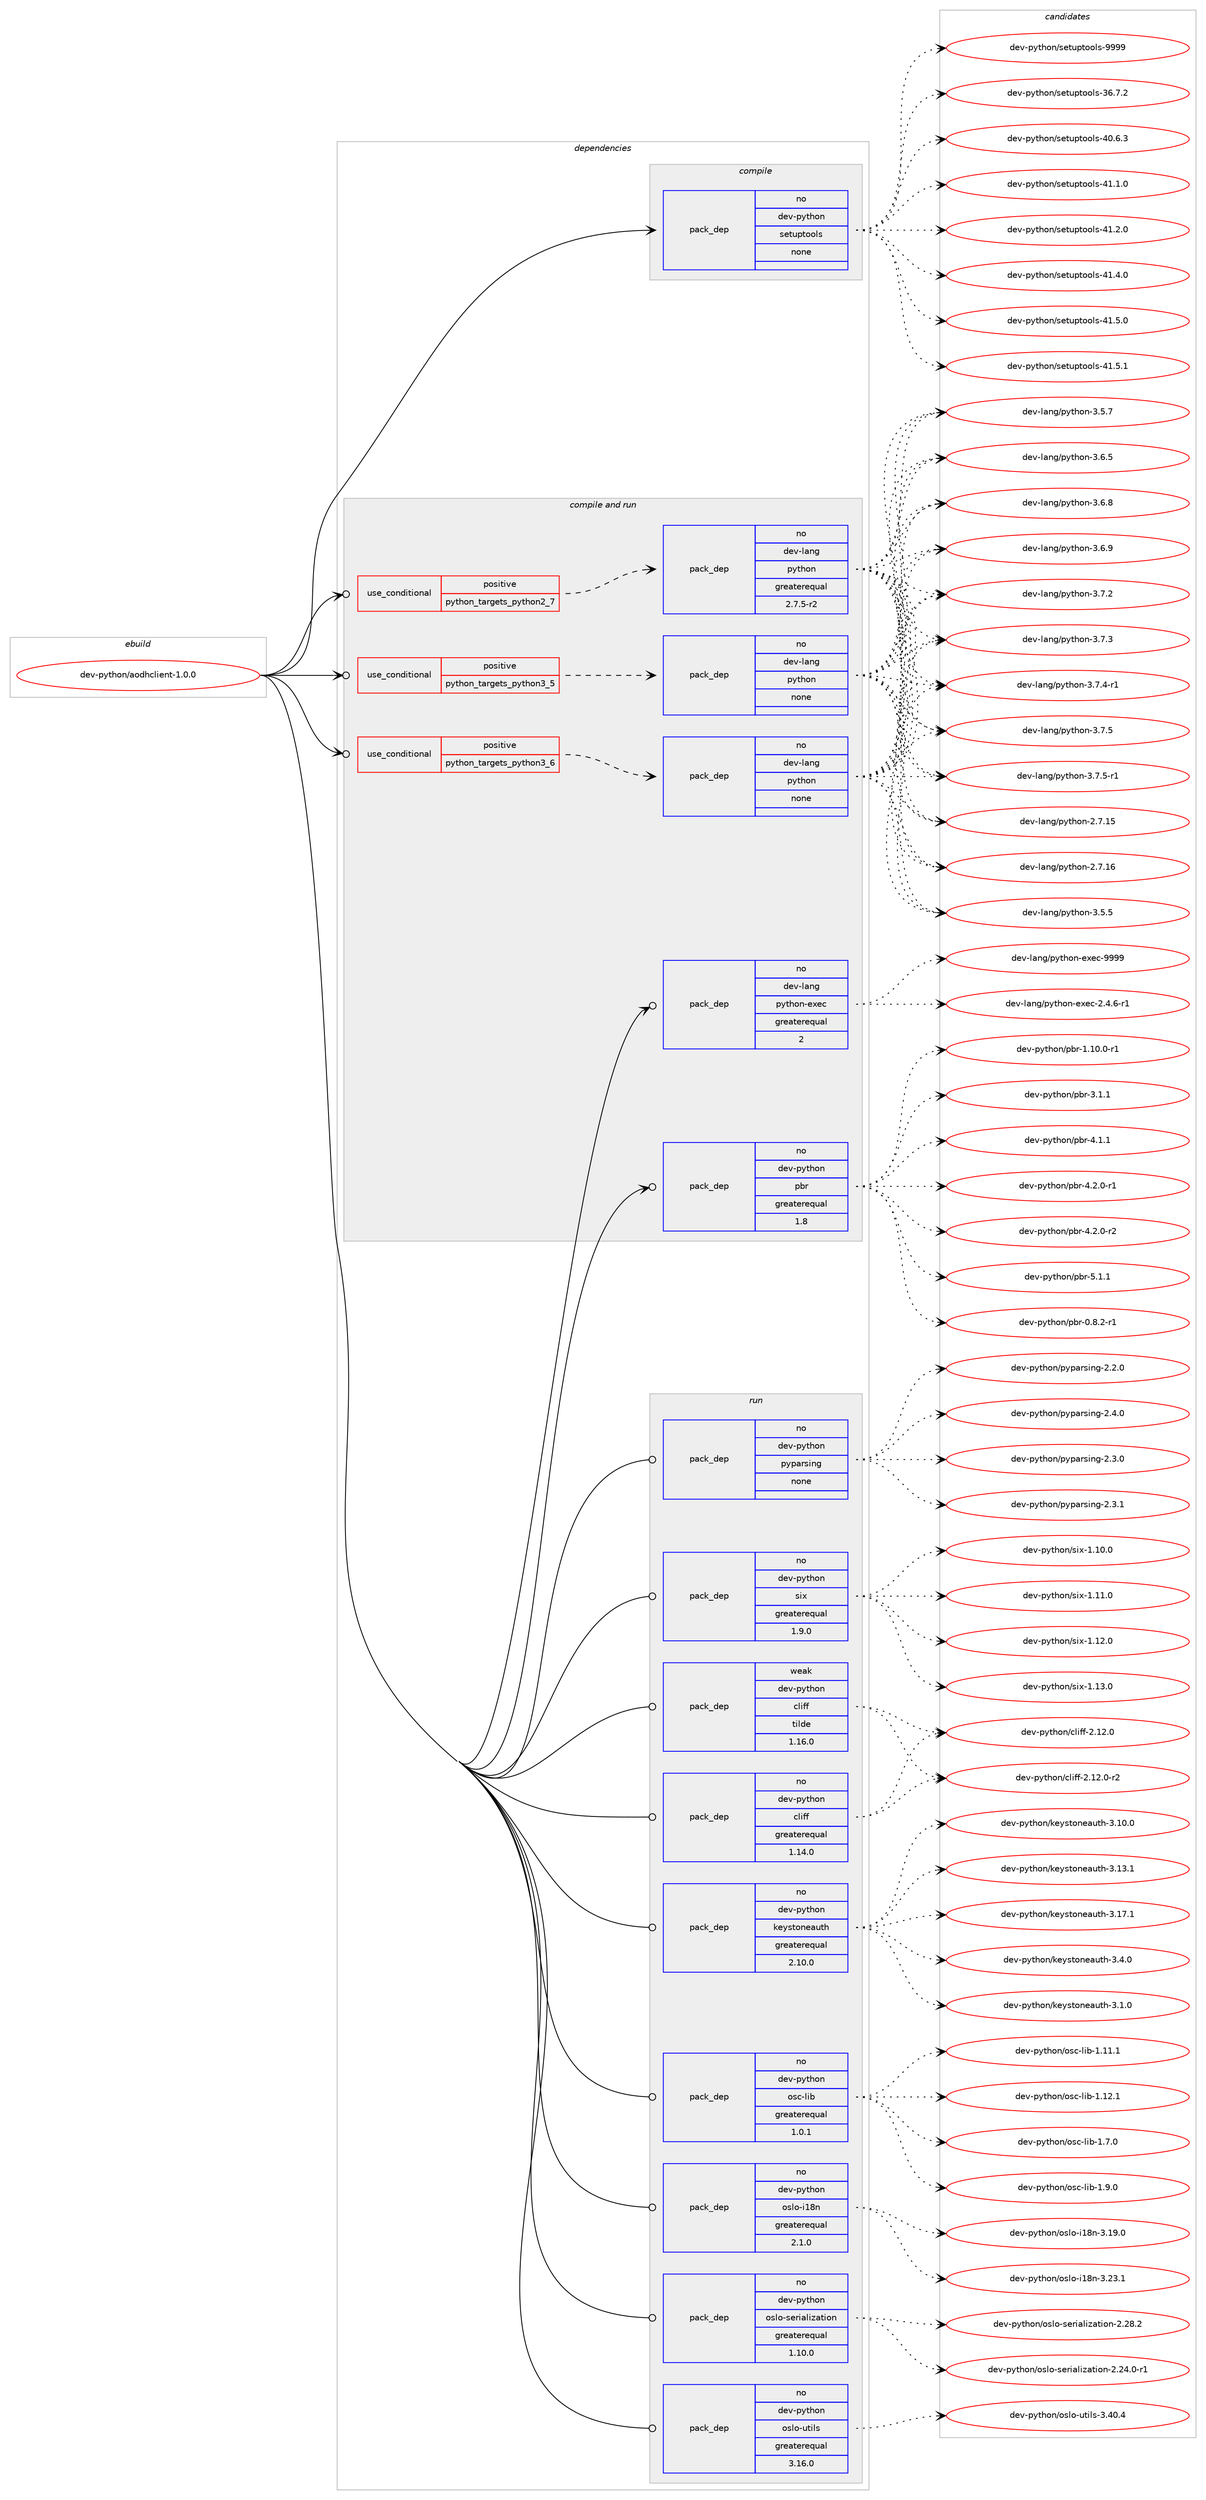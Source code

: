 digraph prolog {

# *************
# Graph options
# *************

newrank=true;
concentrate=true;
compound=true;
graph [rankdir=LR,fontname=Helvetica,fontsize=10,ranksep=1.5];#, ranksep=2.5, nodesep=0.2];
edge  [arrowhead=vee];
node  [fontname=Helvetica,fontsize=10];

# **********
# The ebuild
# **********

subgraph cluster_leftcol {
color=gray;
rank=same;
label=<<i>ebuild</i>>;
id [label="dev-python/aodhclient-1.0.0", color=red, width=4, href="../dev-python/aodhclient-1.0.0.svg"];
}

# ****************
# The dependencies
# ****************

subgraph cluster_midcol {
color=gray;
label=<<i>dependencies</i>>;
subgraph cluster_compile {
fillcolor="#eeeeee";
style=filled;
label=<<i>compile</i>>;
subgraph pack446320 {
dependency594239 [label=<<TABLE BORDER="0" CELLBORDER="1" CELLSPACING="0" CELLPADDING="4" WIDTH="220"><TR><TD ROWSPAN="6" CELLPADDING="30">pack_dep</TD></TR><TR><TD WIDTH="110">no</TD></TR><TR><TD>dev-python</TD></TR><TR><TD>setuptools</TD></TR><TR><TD>none</TD></TR><TR><TD></TD></TR></TABLE>>, shape=none, color=blue];
}
id:e -> dependency594239:w [weight=20,style="solid",arrowhead="vee"];
}
subgraph cluster_compileandrun {
fillcolor="#eeeeee";
style=filled;
label=<<i>compile and run</i>>;
subgraph cond136147 {
dependency594240 [label=<<TABLE BORDER="0" CELLBORDER="1" CELLSPACING="0" CELLPADDING="4"><TR><TD ROWSPAN="3" CELLPADDING="10">use_conditional</TD></TR><TR><TD>positive</TD></TR><TR><TD>python_targets_python2_7</TD></TR></TABLE>>, shape=none, color=red];
subgraph pack446321 {
dependency594241 [label=<<TABLE BORDER="0" CELLBORDER="1" CELLSPACING="0" CELLPADDING="4" WIDTH="220"><TR><TD ROWSPAN="6" CELLPADDING="30">pack_dep</TD></TR><TR><TD WIDTH="110">no</TD></TR><TR><TD>dev-lang</TD></TR><TR><TD>python</TD></TR><TR><TD>greaterequal</TD></TR><TR><TD>2.7.5-r2</TD></TR></TABLE>>, shape=none, color=blue];
}
dependency594240:e -> dependency594241:w [weight=20,style="dashed",arrowhead="vee"];
}
id:e -> dependency594240:w [weight=20,style="solid",arrowhead="odotvee"];
subgraph cond136148 {
dependency594242 [label=<<TABLE BORDER="0" CELLBORDER="1" CELLSPACING="0" CELLPADDING="4"><TR><TD ROWSPAN="3" CELLPADDING="10">use_conditional</TD></TR><TR><TD>positive</TD></TR><TR><TD>python_targets_python3_5</TD></TR></TABLE>>, shape=none, color=red];
subgraph pack446322 {
dependency594243 [label=<<TABLE BORDER="0" CELLBORDER="1" CELLSPACING="0" CELLPADDING="4" WIDTH="220"><TR><TD ROWSPAN="6" CELLPADDING="30">pack_dep</TD></TR><TR><TD WIDTH="110">no</TD></TR><TR><TD>dev-lang</TD></TR><TR><TD>python</TD></TR><TR><TD>none</TD></TR><TR><TD></TD></TR></TABLE>>, shape=none, color=blue];
}
dependency594242:e -> dependency594243:w [weight=20,style="dashed",arrowhead="vee"];
}
id:e -> dependency594242:w [weight=20,style="solid",arrowhead="odotvee"];
subgraph cond136149 {
dependency594244 [label=<<TABLE BORDER="0" CELLBORDER="1" CELLSPACING="0" CELLPADDING="4"><TR><TD ROWSPAN="3" CELLPADDING="10">use_conditional</TD></TR><TR><TD>positive</TD></TR><TR><TD>python_targets_python3_6</TD></TR></TABLE>>, shape=none, color=red];
subgraph pack446323 {
dependency594245 [label=<<TABLE BORDER="0" CELLBORDER="1" CELLSPACING="0" CELLPADDING="4" WIDTH="220"><TR><TD ROWSPAN="6" CELLPADDING="30">pack_dep</TD></TR><TR><TD WIDTH="110">no</TD></TR><TR><TD>dev-lang</TD></TR><TR><TD>python</TD></TR><TR><TD>none</TD></TR><TR><TD></TD></TR></TABLE>>, shape=none, color=blue];
}
dependency594244:e -> dependency594245:w [weight=20,style="dashed",arrowhead="vee"];
}
id:e -> dependency594244:w [weight=20,style="solid",arrowhead="odotvee"];
subgraph pack446324 {
dependency594246 [label=<<TABLE BORDER="0" CELLBORDER="1" CELLSPACING="0" CELLPADDING="4" WIDTH="220"><TR><TD ROWSPAN="6" CELLPADDING="30">pack_dep</TD></TR><TR><TD WIDTH="110">no</TD></TR><TR><TD>dev-lang</TD></TR><TR><TD>python-exec</TD></TR><TR><TD>greaterequal</TD></TR><TR><TD>2</TD></TR></TABLE>>, shape=none, color=blue];
}
id:e -> dependency594246:w [weight=20,style="solid",arrowhead="odotvee"];
subgraph pack446325 {
dependency594247 [label=<<TABLE BORDER="0" CELLBORDER="1" CELLSPACING="0" CELLPADDING="4" WIDTH="220"><TR><TD ROWSPAN="6" CELLPADDING="30">pack_dep</TD></TR><TR><TD WIDTH="110">no</TD></TR><TR><TD>dev-python</TD></TR><TR><TD>pbr</TD></TR><TR><TD>greaterequal</TD></TR><TR><TD>1.8</TD></TR></TABLE>>, shape=none, color=blue];
}
id:e -> dependency594247:w [weight=20,style="solid",arrowhead="odotvee"];
}
subgraph cluster_run {
fillcolor="#eeeeee";
style=filled;
label=<<i>run</i>>;
subgraph pack446326 {
dependency594248 [label=<<TABLE BORDER="0" CELLBORDER="1" CELLSPACING="0" CELLPADDING="4" WIDTH="220"><TR><TD ROWSPAN="6" CELLPADDING="30">pack_dep</TD></TR><TR><TD WIDTH="110">no</TD></TR><TR><TD>dev-python</TD></TR><TR><TD>cliff</TD></TR><TR><TD>greaterequal</TD></TR><TR><TD>1.14.0</TD></TR></TABLE>>, shape=none, color=blue];
}
id:e -> dependency594248:w [weight=20,style="solid",arrowhead="odot"];
subgraph pack446327 {
dependency594249 [label=<<TABLE BORDER="0" CELLBORDER="1" CELLSPACING="0" CELLPADDING="4" WIDTH="220"><TR><TD ROWSPAN="6" CELLPADDING="30">pack_dep</TD></TR><TR><TD WIDTH="110">no</TD></TR><TR><TD>dev-python</TD></TR><TR><TD>keystoneauth</TD></TR><TR><TD>greaterequal</TD></TR><TR><TD>2.10.0</TD></TR></TABLE>>, shape=none, color=blue];
}
id:e -> dependency594249:w [weight=20,style="solid",arrowhead="odot"];
subgraph pack446328 {
dependency594250 [label=<<TABLE BORDER="0" CELLBORDER="1" CELLSPACING="0" CELLPADDING="4" WIDTH="220"><TR><TD ROWSPAN="6" CELLPADDING="30">pack_dep</TD></TR><TR><TD WIDTH="110">no</TD></TR><TR><TD>dev-python</TD></TR><TR><TD>osc-lib</TD></TR><TR><TD>greaterequal</TD></TR><TR><TD>1.0.1</TD></TR></TABLE>>, shape=none, color=blue];
}
id:e -> dependency594250:w [weight=20,style="solid",arrowhead="odot"];
subgraph pack446329 {
dependency594251 [label=<<TABLE BORDER="0" CELLBORDER="1" CELLSPACING="0" CELLPADDING="4" WIDTH="220"><TR><TD ROWSPAN="6" CELLPADDING="30">pack_dep</TD></TR><TR><TD WIDTH="110">no</TD></TR><TR><TD>dev-python</TD></TR><TR><TD>oslo-i18n</TD></TR><TR><TD>greaterequal</TD></TR><TR><TD>2.1.0</TD></TR></TABLE>>, shape=none, color=blue];
}
id:e -> dependency594251:w [weight=20,style="solid",arrowhead="odot"];
subgraph pack446330 {
dependency594252 [label=<<TABLE BORDER="0" CELLBORDER="1" CELLSPACING="0" CELLPADDING="4" WIDTH="220"><TR><TD ROWSPAN="6" CELLPADDING="30">pack_dep</TD></TR><TR><TD WIDTH="110">no</TD></TR><TR><TD>dev-python</TD></TR><TR><TD>oslo-serialization</TD></TR><TR><TD>greaterequal</TD></TR><TR><TD>1.10.0</TD></TR></TABLE>>, shape=none, color=blue];
}
id:e -> dependency594252:w [weight=20,style="solid",arrowhead="odot"];
subgraph pack446331 {
dependency594253 [label=<<TABLE BORDER="0" CELLBORDER="1" CELLSPACING="0" CELLPADDING="4" WIDTH="220"><TR><TD ROWSPAN="6" CELLPADDING="30">pack_dep</TD></TR><TR><TD WIDTH="110">no</TD></TR><TR><TD>dev-python</TD></TR><TR><TD>oslo-utils</TD></TR><TR><TD>greaterequal</TD></TR><TR><TD>3.16.0</TD></TR></TABLE>>, shape=none, color=blue];
}
id:e -> dependency594253:w [weight=20,style="solid",arrowhead="odot"];
subgraph pack446332 {
dependency594254 [label=<<TABLE BORDER="0" CELLBORDER="1" CELLSPACING="0" CELLPADDING="4" WIDTH="220"><TR><TD ROWSPAN="6" CELLPADDING="30">pack_dep</TD></TR><TR><TD WIDTH="110">no</TD></TR><TR><TD>dev-python</TD></TR><TR><TD>pyparsing</TD></TR><TR><TD>none</TD></TR><TR><TD></TD></TR></TABLE>>, shape=none, color=blue];
}
id:e -> dependency594254:w [weight=20,style="solid",arrowhead="odot"];
subgraph pack446333 {
dependency594255 [label=<<TABLE BORDER="0" CELLBORDER="1" CELLSPACING="0" CELLPADDING="4" WIDTH="220"><TR><TD ROWSPAN="6" CELLPADDING="30">pack_dep</TD></TR><TR><TD WIDTH="110">no</TD></TR><TR><TD>dev-python</TD></TR><TR><TD>six</TD></TR><TR><TD>greaterequal</TD></TR><TR><TD>1.9.0</TD></TR></TABLE>>, shape=none, color=blue];
}
id:e -> dependency594255:w [weight=20,style="solid",arrowhead="odot"];
subgraph pack446334 {
dependency594256 [label=<<TABLE BORDER="0" CELLBORDER="1" CELLSPACING="0" CELLPADDING="4" WIDTH="220"><TR><TD ROWSPAN="6" CELLPADDING="30">pack_dep</TD></TR><TR><TD WIDTH="110">weak</TD></TR><TR><TD>dev-python</TD></TR><TR><TD>cliff</TD></TR><TR><TD>tilde</TD></TR><TR><TD>1.16.0</TD></TR></TABLE>>, shape=none, color=blue];
}
id:e -> dependency594256:w [weight=20,style="solid",arrowhead="odot"];
}
}

# **************
# The candidates
# **************

subgraph cluster_choices {
rank=same;
color=gray;
label=<<i>candidates</i>>;

subgraph choice446320 {
color=black;
nodesep=1;
choice100101118451121211161041111104711510111611711211611111110811545515446554650 [label="dev-python/setuptools-36.7.2", color=red, width=4,href="../dev-python/setuptools-36.7.2.svg"];
choice100101118451121211161041111104711510111611711211611111110811545524846544651 [label="dev-python/setuptools-40.6.3", color=red, width=4,href="../dev-python/setuptools-40.6.3.svg"];
choice100101118451121211161041111104711510111611711211611111110811545524946494648 [label="dev-python/setuptools-41.1.0", color=red, width=4,href="../dev-python/setuptools-41.1.0.svg"];
choice100101118451121211161041111104711510111611711211611111110811545524946504648 [label="dev-python/setuptools-41.2.0", color=red, width=4,href="../dev-python/setuptools-41.2.0.svg"];
choice100101118451121211161041111104711510111611711211611111110811545524946524648 [label="dev-python/setuptools-41.4.0", color=red, width=4,href="../dev-python/setuptools-41.4.0.svg"];
choice100101118451121211161041111104711510111611711211611111110811545524946534648 [label="dev-python/setuptools-41.5.0", color=red, width=4,href="../dev-python/setuptools-41.5.0.svg"];
choice100101118451121211161041111104711510111611711211611111110811545524946534649 [label="dev-python/setuptools-41.5.1", color=red, width=4,href="../dev-python/setuptools-41.5.1.svg"];
choice10010111845112121116104111110471151011161171121161111111081154557575757 [label="dev-python/setuptools-9999", color=red, width=4,href="../dev-python/setuptools-9999.svg"];
dependency594239:e -> choice100101118451121211161041111104711510111611711211611111110811545515446554650:w [style=dotted,weight="100"];
dependency594239:e -> choice100101118451121211161041111104711510111611711211611111110811545524846544651:w [style=dotted,weight="100"];
dependency594239:e -> choice100101118451121211161041111104711510111611711211611111110811545524946494648:w [style=dotted,weight="100"];
dependency594239:e -> choice100101118451121211161041111104711510111611711211611111110811545524946504648:w [style=dotted,weight="100"];
dependency594239:e -> choice100101118451121211161041111104711510111611711211611111110811545524946524648:w [style=dotted,weight="100"];
dependency594239:e -> choice100101118451121211161041111104711510111611711211611111110811545524946534648:w [style=dotted,weight="100"];
dependency594239:e -> choice100101118451121211161041111104711510111611711211611111110811545524946534649:w [style=dotted,weight="100"];
dependency594239:e -> choice10010111845112121116104111110471151011161171121161111111081154557575757:w [style=dotted,weight="100"];
}
subgraph choice446321 {
color=black;
nodesep=1;
choice10010111845108971101034711212111610411111045504655464953 [label="dev-lang/python-2.7.15", color=red, width=4,href="../dev-lang/python-2.7.15.svg"];
choice10010111845108971101034711212111610411111045504655464954 [label="dev-lang/python-2.7.16", color=red, width=4,href="../dev-lang/python-2.7.16.svg"];
choice100101118451089711010347112121116104111110455146534653 [label="dev-lang/python-3.5.5", color=red, width=4,href="../dev-lang/python-3.5.5.svg"];
choice100101118451089711010347112121116104111110455146534655 [label="dev-lang/python-3.5.7", color=red, width=4,href="../dev-lang/python-3.5.7.svg"];
choice100101118451089711010347112121116104111110455146544653 [label="dev-lang/python-3.6.5", color=red, width=4,href="../dev-lang/python-3.6.5.svg"];
choice100101118451089711010347112121116104111110455146544656 [label="dev-lang/python-3.6.8", color=red, width=4,href="../dev-lang/python-3.6.8.svg"];
choice100101118451089711010347112121116104111110455146544657 [label="dev-lang/python-3.6.9", color=red, width=4,href="../dev-lang/python-3.6.9.svg"];
choice100101118451089711010347112121116104111110455146554650 [label="dev-lang/python-3.7.2", color=red, width=4,href="../dev-lang/python-3.7.2.svg"];
choice100101118451089711010347112121116104111110455146554651 [label="dev-lang/python-3.7.3", color=red, width=4,href="../dev-lang/python-3.7.3.svg"];
choice1001011184510897110103471121211161041111104551465546524511449 [label="dev-lang/python-3.7.4-r1", color=red, width=4,href="../dev-lang/python-3.7.4-r1.svg"];
choice100101118451089711010347112121116104111110455146554653 [label="dev-lang/python-3.7.5", color=red, width=4,href="../dev-lang/python-3.7.5.svg"];
choice1001011184510897110103471121211161041111104551465546534511449 [label="dev-lang/python-3.7.5-r1", color=red, width=4,href="../dev-lang/python-3.7.5-r1.svg"];
dependency594241:e -> choice10010111845108971101034711212111610411111045504655464953:w [style=dotted,weight="100"];
dependency594241:e -> choice10010111845108971101034711212111610411111045504655464954:w [style=dotted,weight="100"];
dependency594241:e -> choice100101118451089711010347112121116104111110455146534653:w [style=dotted,weight="100"];
dependency594241:e -> choice100101118451089711010347112121116104111110455146534655:w [style=dotted,weight="100"];
dependency594241:e -> choice100101118451089711010347112121116104111110455146544653:w [style=dotted,weight="100"];
dependency594241:e -> choice100101118451089711010347112121116104111110455146544656:w [style=dotted,weight="100"];
dependency594241:e -> choice100101118451089711010347112121116104111110455146544657:w [style=dotted,weight="100"];
dependency594241:e -> choice100101118451089711010347112121116104111110455146554650:w [style=dotted,weight="100"];
dependency594241:e -> choice100101118451089711010347112121116104111110455146554651:w [style=dotted,weight="100"];
dependency594241:e -> choice1001011184510897110103471121211161041111104551465546524511449:w [style=dotted,weight="100"];
dependency594241:e -> choice100101118451089711010347112121116104111110455146554653:w [style=dotted,weight="100"];
dependency594241:e -> choice1001011184510897110103471121211161041111104551465546534511449:w [style=dotted,weight="100"];
}
subgraph choice446322 {
color=black;
nodesep=1;
choice10010111845108971101034711212111610411111045504655464953 [label="dev-lang/python-2.7.15", color=red, width=4,href="../dev-lang/python-2.7.15.svg"];
choice10010111845108971101034711212111610411111045504655464954 [label="dev-lang/python-2.7.16", color=red, width=4,href="../dev-lang/python-2.7.16.svg"];
choice100101118451089711010347112121116104111110455146534653 [label="dev-lang/python-3.5.5", color=red, width=4,href="../dev-lang/python-3.5.5.svg"];
choice100101118451089711010347112121116104111110455146534655 [label="dev-lang/python-3.5.7", color=red, width=4,href="../dev-lang/python-3.5.7.svg"];
choice100101118451089711010347112121116104111110455146544653 [label="dev-lang/python-3.6.5", color=red, width=4,href="../dev-lang/python-3.6.5.svg"];
choice100101118451089711010347112121116104111110455146544656 [label="dev-lang/python-3.6.8", color=red, width=4,href="../dev-lang/python-3.6.8.svg"];
choice100101118451089711010347112121116104111110455146544657 [label="dev-lang/python-3.6.9", color=red, width=4,href="../dev-lang/python-3.6.9.svg"];
choice100101118451089711010347112121116104111110455146554650 [label="dev-lang/python-3.7.2", color=red, width=4,href="../dev-lang/python-3.7.2.svg"];
choice100101118451089711010347112121116104111110455146554651 [label="dev-lang/python-3.7.3", color=red, width=4,href="../dev-lang/python-3.7.3.svg"];
choice1001011184510897110103471121211161041111104551465546524511449 [label="dev-lang/python-3.7.4-r1", color=red, width=4,href="../dev-lang/python-3.7.4-r1.svg"];
choice100101118451089711010347112121116104111110455146554653 [label="dev-lang/python-3.7.5", color=red, width=4,href="../dev-lang/python-3.7.5.svg"];
choice1001011184510897110103471121211161041111104551465546534511449 [label="dev-lang/python-3.7.5-r1", color=red, width=4,href="../dev-lang/python-3.7.5-r1.svg"];
dependency594243:e -> choice10010111845108971101034711212111610411111045504655464953:w [style=dotted,weight="100"];
dependency594243:e -> choice10010111845108971101034711212111610411111045504655464954:w [style=dotted,weight="100"];
dependency594243:e -> choice100101118451089711010347112121116104111110455146534653:w [style=dotted,weight="100"];
dependency594243:e -> choice100101118451089711010347112121116104111110455146534655:w [style=dotted,weight="100"];
dependency594243:e -> choice100101118451089711010347112121116104111110455146544653:w [style=dotted,weight="100"];
dependency594243:e -> choice100101118451089711010347112121116104111110455146544656:w [style=dotted,weight="100"];
dependency594243:e -> choice100101118451089711010347112121116104111110455146544657:w [style=dotted,weight="100"];
dependency594243:e -> choice100101118451089711010347112121116104111110455146554650:w [style=dotted,weight="100"];
dependency594243:e -> choice100101118451089711010347112121116104111110455146554651:w [style=dotted,weight="100"];
dependency594243:e -> choice1001011184510897110103471121211161041111104551465546524511449:w [style=dotted,weight="100"];
dependency594243:e -> choice100101118451089711010347112121116104111110455146554653:w [style=dotted,weight="100"];
dependency594243:e -> choice1001011184510897110103471121211161041111104551465546534511449:w [style=dotted,weight="100"];
}
subgraph choice446323 {
color=black;
nodesep=1;
choice10010111845108971101034711212111610411111045504655464953 [label="dev-lang/python-2.7.15", color=red, width=4,href="../dev-lang/python-2.7.15.svg"];
choice10010111845108971101034711212111610411111045504655464954 [label="dev-lang/python-2.7.16", color=red, width=4,href="../dev-lang/python-2.7.16.svg"];
choice100101118451089711010347112121116104111110455146534653 [label="dev-lang/python-3.5.5", color=red, width=4,href="../dev-lang/python-3.5.5.svg"];
choice100101118451089711010347112121116104111110455146534655 [label="dev-lang/python-3.5.7", color=red, width=4,href="../dev-lang/python-3.5.7.svg"];
choice100101118451089711010347112121116104111110455146544653 [label="dev-lang/python-3.6.5", color=red, width=4,href="../dev-lang/python-3.6.5.svg"];
choice100101118451089711010347112121116104111110455146544656 [label="dev-lang/python-3.6.8", color=red, width=4,href="../dev-lang/python-3.6.8.svg"];
choice100101118451089711010347112121116104111110455146544657 [label="dev-lang/python-3.6.9", color=red, width=4,href="../dev-lang/python-3.6.9.svg"];
choice100101118451089711010347112121116104111110455146554650 [label="dev-lang/python-3.7.2", color=red, width=4,href="../dev-lang/python-3.7.2.svg"];
choice100101118451089711010347112121116104111110455146554651 [label="dev-lang/python-3.7.3", color=red, width=4,href="../dev-lang/python-3.7.3.svg"];
choice1001011184510897110103471121211161041111104551465546524511449 [label="dev-lang/python-3.7.4-r1", color=red, width=4,href="../dev-lang/python-3.7.4-r1.svg"];
choice100101118451089711010347112121116104111110455146554653 [label="dev-lang/python-3.7.5", color=red, width=4,href="../dev-lang/python-3.7.5.svg"];
choice1001011184510897110103471121211161041111104551465546534511449 [label="dev-lang/python-3.7.5-r1", color=red, width=4,href="../dev-lang/python-3.7.5-r1.svg"];
dependency594245:e -> choice10010111845108971101034711212111610411111045504655464953:w [style=dotted,weight="100"];
dependency594245:e -> choice10010111845108971101034711212111610411111045504655464954:w [style=dotted,weight="100"];
dependency594245:e -> choice100101118451089711010347112121116104111110455146534653:w [style=dotted,weight="100"];
dependency594245:e -> choice100101118451089711010347112121116104111110455146534655:w [style=dotted,weight="100"];
dependency594245:e -> choice100101118451089711010347112121116104111110455146544653:w [style=dotted,weight="100"];
dependency594245:e -> choice100101118451089711010347112121116104111110455146544656:w [style=dotted,weight="100"];
dependency594245:e -> choice100101118451089711010347112121116104111110455146544657:w [style=dotted,weight="100"];
dependency594245:e -> choice100101118451089711010347112121116104111110455146554650:w [style=dotted,weight="100"];
dependency594245:e -> choice100101118451089711010347112121116104111110455146554651:w [style=dotted,weight="100"];
dependency594245:e -> choice1001011184510897110103471121211161041111104551465546524511449:w [style=dotted,weight="100"];
dependency594245:e -> choice100101118451089711010347112121116104111110455146554653:w [style=dotted,weight="100"];
dependency594245:e -> choice1001011184510897110103471121211161041111104551465546534511449:w [style=dotted,weight="100"];
}
subgraph choice446324 {
color=black;
nodesep=1;
choice10010111845108971101034711212111610411111045101120101994550465246544511449 [label="dev-lang/python-exec-2.4.6-r1", color=red, width=4,href="../dev-lang/python-exec-2.4.6-r1.svg"];
choice10010111845108971101034711212111610411111045101120101994557575757 [label="dev-lang/python-exec-9999", color=red, width=4,href="../dev-lang/python-exec-9999.svg"];
dependency594246:e -> choice10010111845108971101034711212111610411111045101120101994550465246544511449:w [style=dotted,weight="100"];
dependency594246:e -> choice10010111845108971101034711212111610411111045101120101994557575757:w [style=dotted,weight="100"];
}
subgraph choice446325 {
color=black;
nodesep=1;
choice1001011184511212111610411111047112981144548465646504511449 [label="dev-python/pbr-0.8.2-r1", color=red, width=4,href="../dev-python/pbr-0.8.2-r1.svg"];
choice100101118451121211161041111104711298114454946494846484511449 [label="dev-python/pbr-1.10.0-r1", color=red, width=4,href="../dev-python/pbr-1.10.0-r1.svg"];
choice100101118451121211161041111104711298114455146494649 [label="dev-python/pbr-3.1.1", color=red, width=4,href="../dev-python/pbr-3.1.1.svg"];
choice100101118451121211161041111104711298114455246494649 [label="dev-python/pbr-4.1.1", color=red, width=4,href="../dev-python/pbr-4.1.1.svg"];
choice1001011184511212111610411111047112981144552465046484511449 [label="dev-python/pbr-4.2.0-r1", color=red, width=4,href="../dev-python/pbr-4.2.0-r1.svg"];
choice1001011184511212111610411111047112981144552465046484511450 [label="dev-python/pbr-4.2.0-r2", color=red, width=4,href="../dev-python/pbr-4.2.0-r2.svg"];
choice100101118451121211161041111104711298114455346494649 [label="dev-python/pbr-5.1.1", color=red, width=4,href="../dev-python/pbr-5.1.1.svg"];
dependency594247:e -> choice1001011184511212111610411111047112981144548465646504511449:w [style=dotted,weight="100"];
dependency594247:e -> choice100101118451121211161041111104711298114454946494846484511449:w [style=dotted,weight="100"];
dependency594247:e -> choice100101118451121211161041111104711298114455146494649:w [style=dotted,weight="100"];
dependency594247:e -> choice100101118451121211161041111104711298114455246494649:w [style=dotted,weight="100"];
dependency594247:e -> choice1001011184511212111610411111047112981144552465046484511449:w [style=dotted,weight="100"];
dependency594247:e -> choice1001011184511212111610411111047112981144552465046484511450:w [style=dotted,weight="100"];
dependency594247:e -> choice100101118451121211161041111104711298114455346494649:w [style=dotted,weight="100"];
}
subgraph choice446326 {
color=black;
nodesep=1;
choice10010111845112121116104111110479910810510210245504649504648 [label="dev-python/cliff-2.12.0", color=red, width=4,href="../dev-python/cliff-2.12.0.svg"];
choice100101118451121211161041111104799108105102102455046495046484511450 [label="dev-python/cliff-2.12.0-r2", color=red, width=4,href="../dev-python/cliff-2.12.0-r2.svg"];
dependency594248:e -> choice10010111845112121116104111110479910810510210245504649504648:w [style=dotted,weight="100"];
dependency594248:e -> choice100101118451121211161041111104799108105102102455046495046484511450:w [style=dotted,weight="100"];
}
subgraph choice446327 {
color=black;
nodesep=1;
choice100101118451121211161041111104710710112111511611111010197117116104455146494648 [label="dev-python/keystoneauth-3.1.0", color=red, width=4,href="../dev-python/keystoneauth-3.1.0.svg"];
choice10010111845112121116104111110471071011211151161111101019711711610445514649484648 [label="dev-python/keystoneauth-3.10.0", color=red, width=4,href="../dev-python/keystoneauth-3.10.0.svg"];
choice10010111845112121116104111110471071011211151161111101019711711610445514649514649 [label="dev-python/keystoneauth-3.13.1", color=red, width=4,href="../dev-python/keystoneauth-3.13.1.svg"];
choice10010111845112121116104111110471071011211151161111101019711711610445514649554649 [label="dev-python/keystoneauth-3.17.1", color=red, width=4,href="../dev-python/keystoneauth-3.17.1.svg"];
choice100101118451121211161041111104710710112111511611111010197117116104455146524648 [label="dev-python/keystoneauth-3.4.0", color=red, width=4,href="../dev-python/keystoneauth-3.4.0.svg"];
dependency594249:e -> choice100101118451121211161041111104710710112111511611111010197117116104455146494648:w [style=dotted,weight="100"];
dependency594249:e -> choice10010111845112121116104111110471071011211151161111101019711711610445514649484648:w [style=dotted,weight="100"];
dependency594249:e -> choice10010111845112121116104111110471071011211151161111101019711711610445514649514649:w [style=dotted,weight="100"];
dependency594249:e -> choice10010111845112121116104111110471071011211151161111101019711711610445514649554649:w [style=dotted,weight="100"];
dependency594249:e -> choice100101118451121211161041111104710710112111511611111010197117116104455146524648:w [style=dotted,weight="100"];
}
subgraph choice446328 {
color=black;
nodesep=1;
choice100101118451121211161041111104711111599451081059845494649494649 [label="dev-python/osc-lib-1.11.1", color=red, width=4,href="../dev-python/osc-lib-1.11.1.svg"];
choice100101118451121211161041111104711111599451081059845494649504649 [label="dev-python/osc-lib-1.12.1", color=red, width=4,href="../dev-python/osc-lib-1.12.1.svg"];
choice1001011184511212111610411111047111115994510810598454946554648 [label="dev-python/osc-lib-1.7.0", color=red, width=4,href="../dev-python/osc-lib-1.7.0.svg"];
choice1001011184511212111610411111047111115994510810598454946574648 [label="dev-python/osc-lib-1.9.0", color=red, width=4,href="../dev-python/osc-lib-1.9.0.svg"];
dependency594250:e -> choice100101118451121211161041111104711111599451081059845494649494649:w [style=dotted,weight="100"];
dependency594250:e -> choice100101118451121211161041111104711111599451081059845494649504649:w [style=dotted,weight="100"];
dependency594250:e -> choice1001011184511212111610411111047111115994510810598454946554648:w [style=dotted,weight="100"];
dependency594250:e -> choice1001011184511212111610411111047111115994510810598454946574648:w [style=dotted,weight="100"];
}
subgraph choice446329 {
color=black;
nodesep=1;
choice100101118451121211161041111104711111510811145105495611045514649574648 [label="dev-python/oslo-i18n-3.19.0", color=red, width=4,href="../dev-python/oslo-i18n-3.19.0.svg"];
choice100101118451121211161041111104711111510811145105495611045514650514649 [label="dev-python/oslo-i18n-3.23.1", color=red, width=4,href="../dev-python/oslo-i18n-3.23.1.svg"];
dependency594251:e -> choice100101118451121211161041111104711111510811145105495611045514649574648:w [style=dotted,weight="100"];
dependency594251:e -> choice100101118451121211161041111104711111510811145105495611045514650514649:w [style=dotted,weight="100"];
}
subgraph choice446330 {
color=black;
nodesep=1;
choice1001011184511212111610411111047111115108111451151011141059710810512297116105111110455046505246484511449 [label="dev-python/oslo-serialization-2.24.0-r1", color=red, width=4,href="../dev-python/oslo-serialization-2.24.0-r1.svg"];
choice100101118451121211161041111104711111510811145115101114105971081051229711610511111045504650564650 [label="dev-python/oslo-serialization-2.28.2", color=red, width=4,href="../dev-python/oslo-serialization-2.28.2.svg"];
dependency594252:e -> choice1001011184511212111610411111047111115108111451151011141059710810512297116105111110455046505246484511449:w [style=dotted,weight="100"];
dependency594252:e -> choice100101118451121211161041111104711111510811145115101114105971081051229711610511111045504650564650:w [style=dotted,weight="100"];
}
subgraph choice446331 {
color=black;
nodesep=1;
choice10010111845112121116104111110471111151081114511711610510811545514652484652 [label="dev-python/oslo-utils-3.40.4", color=red, width=4,href="../dev-python/oslo-utils-3.40.4.svg"];
dependency594253:e -> choice10010111845112121116104111110471111151081114511711610510811545514652484652:w [style=dotted,weight="100"];
}
subgraph choice446332 {
color=black;
nodesep=1;
choice100101118451121211161041111104711212111297114115105110103455046504648 [label="dev-python/pyparsing-2.2.0", color=red, width=4,href="../dev-python/pyparsing-2.2.0.svg"];
choice100101118451121211161041111104711212111297114115105110103455046514648 [label="dev-python/pyparsing-2.3.0", color=red, width=4,href="../dev-python/pyparsing-2.3.0.svg"];
choice100101118451121211161041111104711212111297114115105110103455046514649 [label="dev-python/pyparsing-2.3.1", color=red, width=4,href="../dev-python/pyparsing-2.3.1.svg"];
choice100101118451121211161041111104711212111297114115105110103455046524648 [label="dev-python/pyparsing-2.4.0", color=red, width=4,href="../dev-python/pyparsing-2.4.0.svg"];
dependency594254:e -> choice100101118451121211161041111104711212111297114115105110103455046504648:w [style=dotted,weight="100"];
dependency594254:e -> choice100101118451121211161041111104711212111297114115105110103455046514648:w [style=dotted,weight="100"];
dependency594254:e -> choice100101118451121211161041111104711212111297114115105110103455046514649:w [style=dotted,weight="100"];
dependency594254:e -> choice100101118451121211161041111104711212111297114115105110103455046524648:w [style=dotted,weight="100"];
}
subgraph choice446333 {
color=black;
nodesep=1;
choice100101118451121211161041111104711510512045494649484648 [label="dev-python/six-1.10.0", color=red, width=4,href="../dev-python/six-1.10.0.svg"];
choice100101118451121211161041111104711510512045494649494648 [label="dev-python/six-1.11.0", color=red, width=4,href="../dev-python/six-1.11.0.svg"];
choice100101118451121211161041111104711510512045494649504648 [label="dev-python/six-1.12.0", color=red, width=4,href="../dev-python/six-1.12.0.svg"];
choice100101118451121211161041111104711510512045494649514648 [label="dev-python/six-1.13.0", color=red, width=4,href="../dev-python/six-1.13.0.svg"];
dependency594255:e -> choice100101118451121211161041111104711510512045494649484648:w [style=dotted,weight="100"];
dependency594255:e -> choice100101118451121211161041111104711510512045494649494648:w [style=dotted,weight="100"];
dependency594255:e -> choice100101118451121211161041111104711510512045494649504648:w [style=dotted,weight="100"];
dependency594255:e -> choice100101118451121211161041111104711510512045494649514648:w [style=dotted,weight="100"];
}
subgraph choice446334 {
color=black;
nodesep=1;
choice10010111845112121116104111110479910810510210245504649504648 [label="dev-python/cliff-2.12.0", color=red, width=4,href="../dev-python/cliff-2.12.0.svg"];
choice100101118451121211161041111104799108105102102455046495046484511450 [label="dev-python/cliff-2.12.0-r2", color=red, width=4,href="../dev-python/cliff-2.12.0-r2.svg"];
dependency594256:e -> choice10010111845112121116104111110479910810510210245504649504648:w [style=dotted,weight="100"];
dependency594256:e -> choice100101118451121211161041111104799108105102102455046495046484511450:w [style=dotted,weight="100"];
}
}

}
